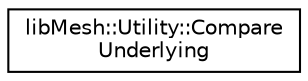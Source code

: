 digraph "类继承关系图"
{
 // INTERACTIVE_SVG=YES
  edge [fontname="Helvetica",fontsize="10",labelfontname="Helvetica",labelfontsize="10"];
  node [fontname="Helvetica",fontsize="10",shape=record];
  rankdir="LR";
  Node1 [label="libMesh::Utility::Compare\lUnderlying",height=0.2,width=0.4,color="black", fillcolor="white", style="filled",URL="$structlibMesh_1_1Utility_1_1CompareUnderlying.html",tooltip="Struct which defines a custom comparison object that can be used with std::sets of std::unique_ptrs..."];
}
